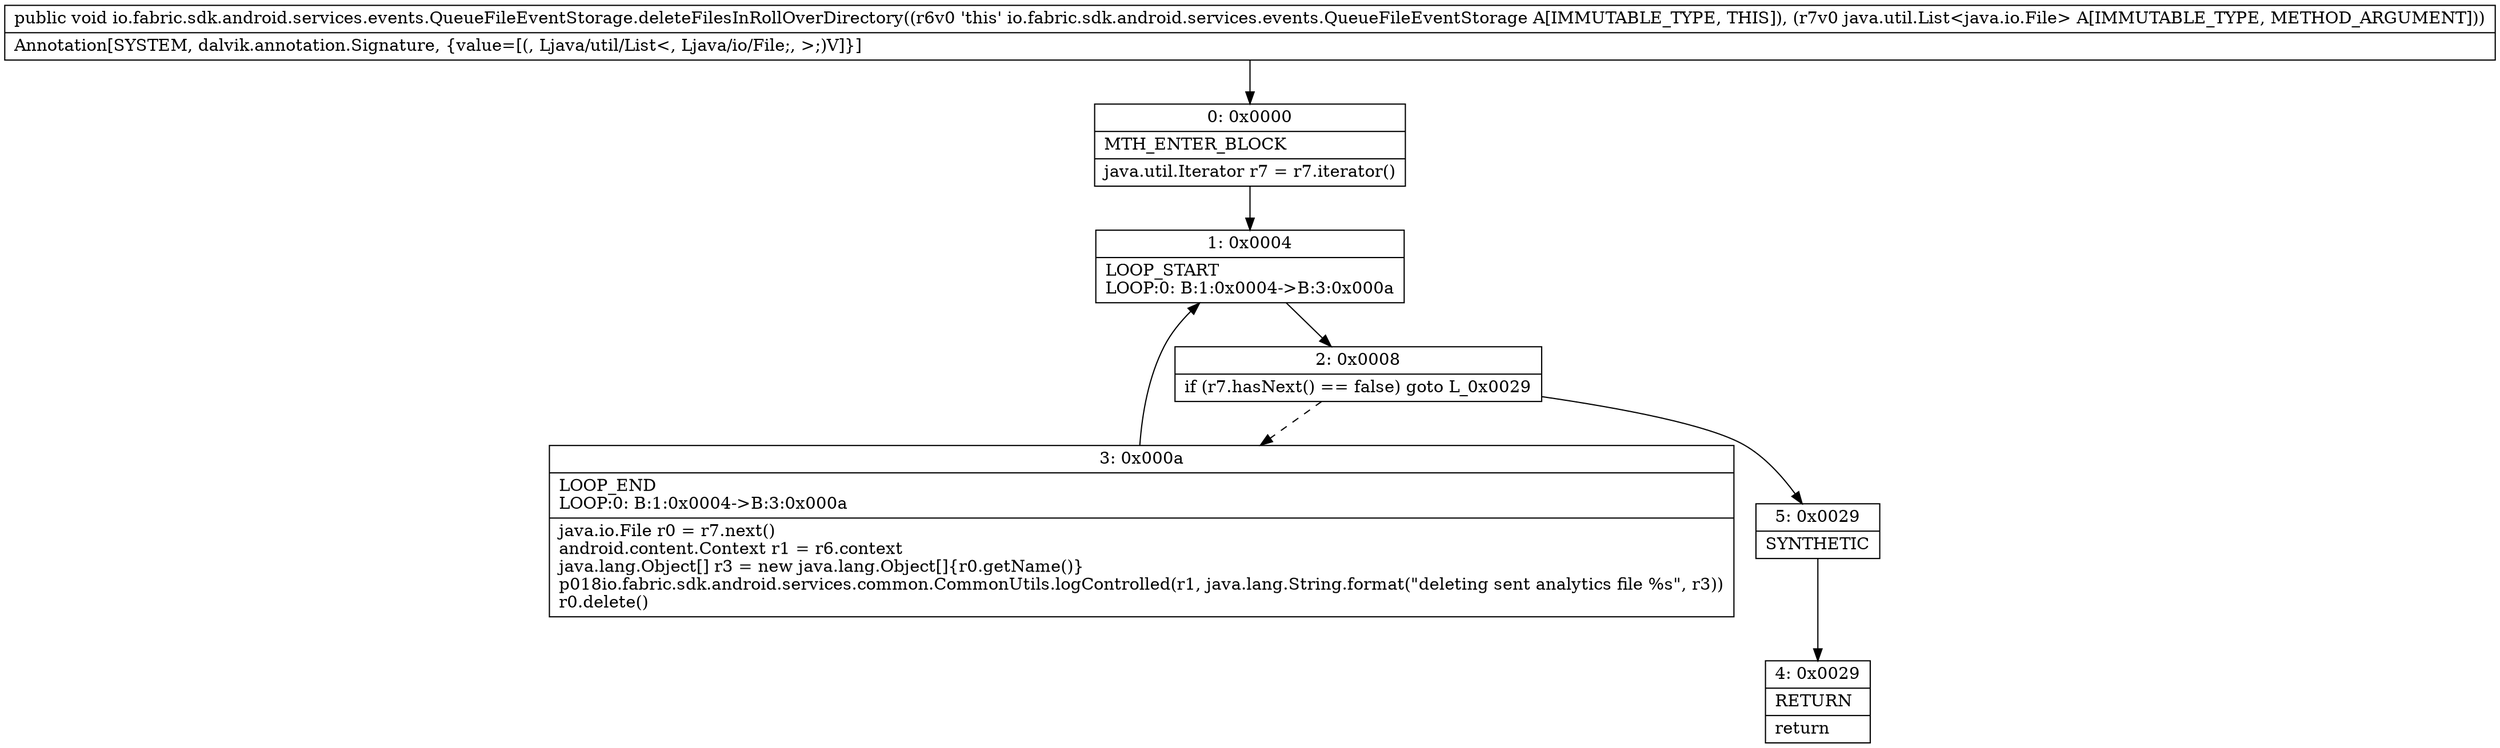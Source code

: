 digraph "CFG forio.fabric.sdk.android.services.events.QueueFileEventStorage.deleteFilesInRollOverDirectory(Ljava\/util\/List;)V" {
Node_0 [shape=record,label="{0\:\ 0x0000|MTH_ENTER_BLOCK\l|java.util.Iterator r7 = r7.iterator()\l}"];
Node_1 [shape=record,label="{1\:\ 0x0004|LOOP_START\lLOOP:0: B:1:0x0004\-\>B:3:0x000a\l}"];
Node_2 [shape=record,label="{2\:\ 0x0008|if (r7.hasNext() == false) goto L_0x0029\l}"];
Node_3 [shape=record,label="{3\:\ 0x000a|LOOP_END\lLOOP:0: B:1:0x0004\-\>B:3:0x000a\l|java.io.File r0 = r7.next()\landroid.content.Context r1 = r6.context\ljava.lang.Object[] r3 = new java.lang.Object[]\{r0.getName()\}\lp018io.fabric.sdk.android.services.common.CommonUtils.logControlled(r1, java.lang.String.format(\"deleting sent analytics file %s\", r3))\lr0.delete()\l}"];
Node_4 [shape=record,label="{4\:\ 0x0029|RETURN\l|return\l}"];
Node_5 [shape=record,label="{5\:\ 0x0029|SYNTHETIC\l}"];
MethodNode[shape=record,label="{public void io.fabric.sdk.android.services.events.QueueFileEventStorage.deleteFilesInRollOverDirectory((r6v0 'this' io.fabric.sdk.android.services.events.QueueFileEventStorage A[IMMUTABLE_TYPE, THIS]), (r7v0 java.util.List\<java.io.File\> A[IMMUTABLE_TYPE, METHOD_ARGUMENT]))  | Annotation[SYSTEM, dalvik.annotation.Signature, \{value=[(, Ljava\/util\/List\<, Ljava\/io\/File;, \>;)V]\}]\l}"];
MethodNode -> Node_0;
Node_0 -> Node_1;
Node_1 -> Node_2;
Node_2 -> Node_3[style=dashed];
Node_2 -> Node_5;
Node_3 -> Node_1;
Node_5 -> Node_4;
}

